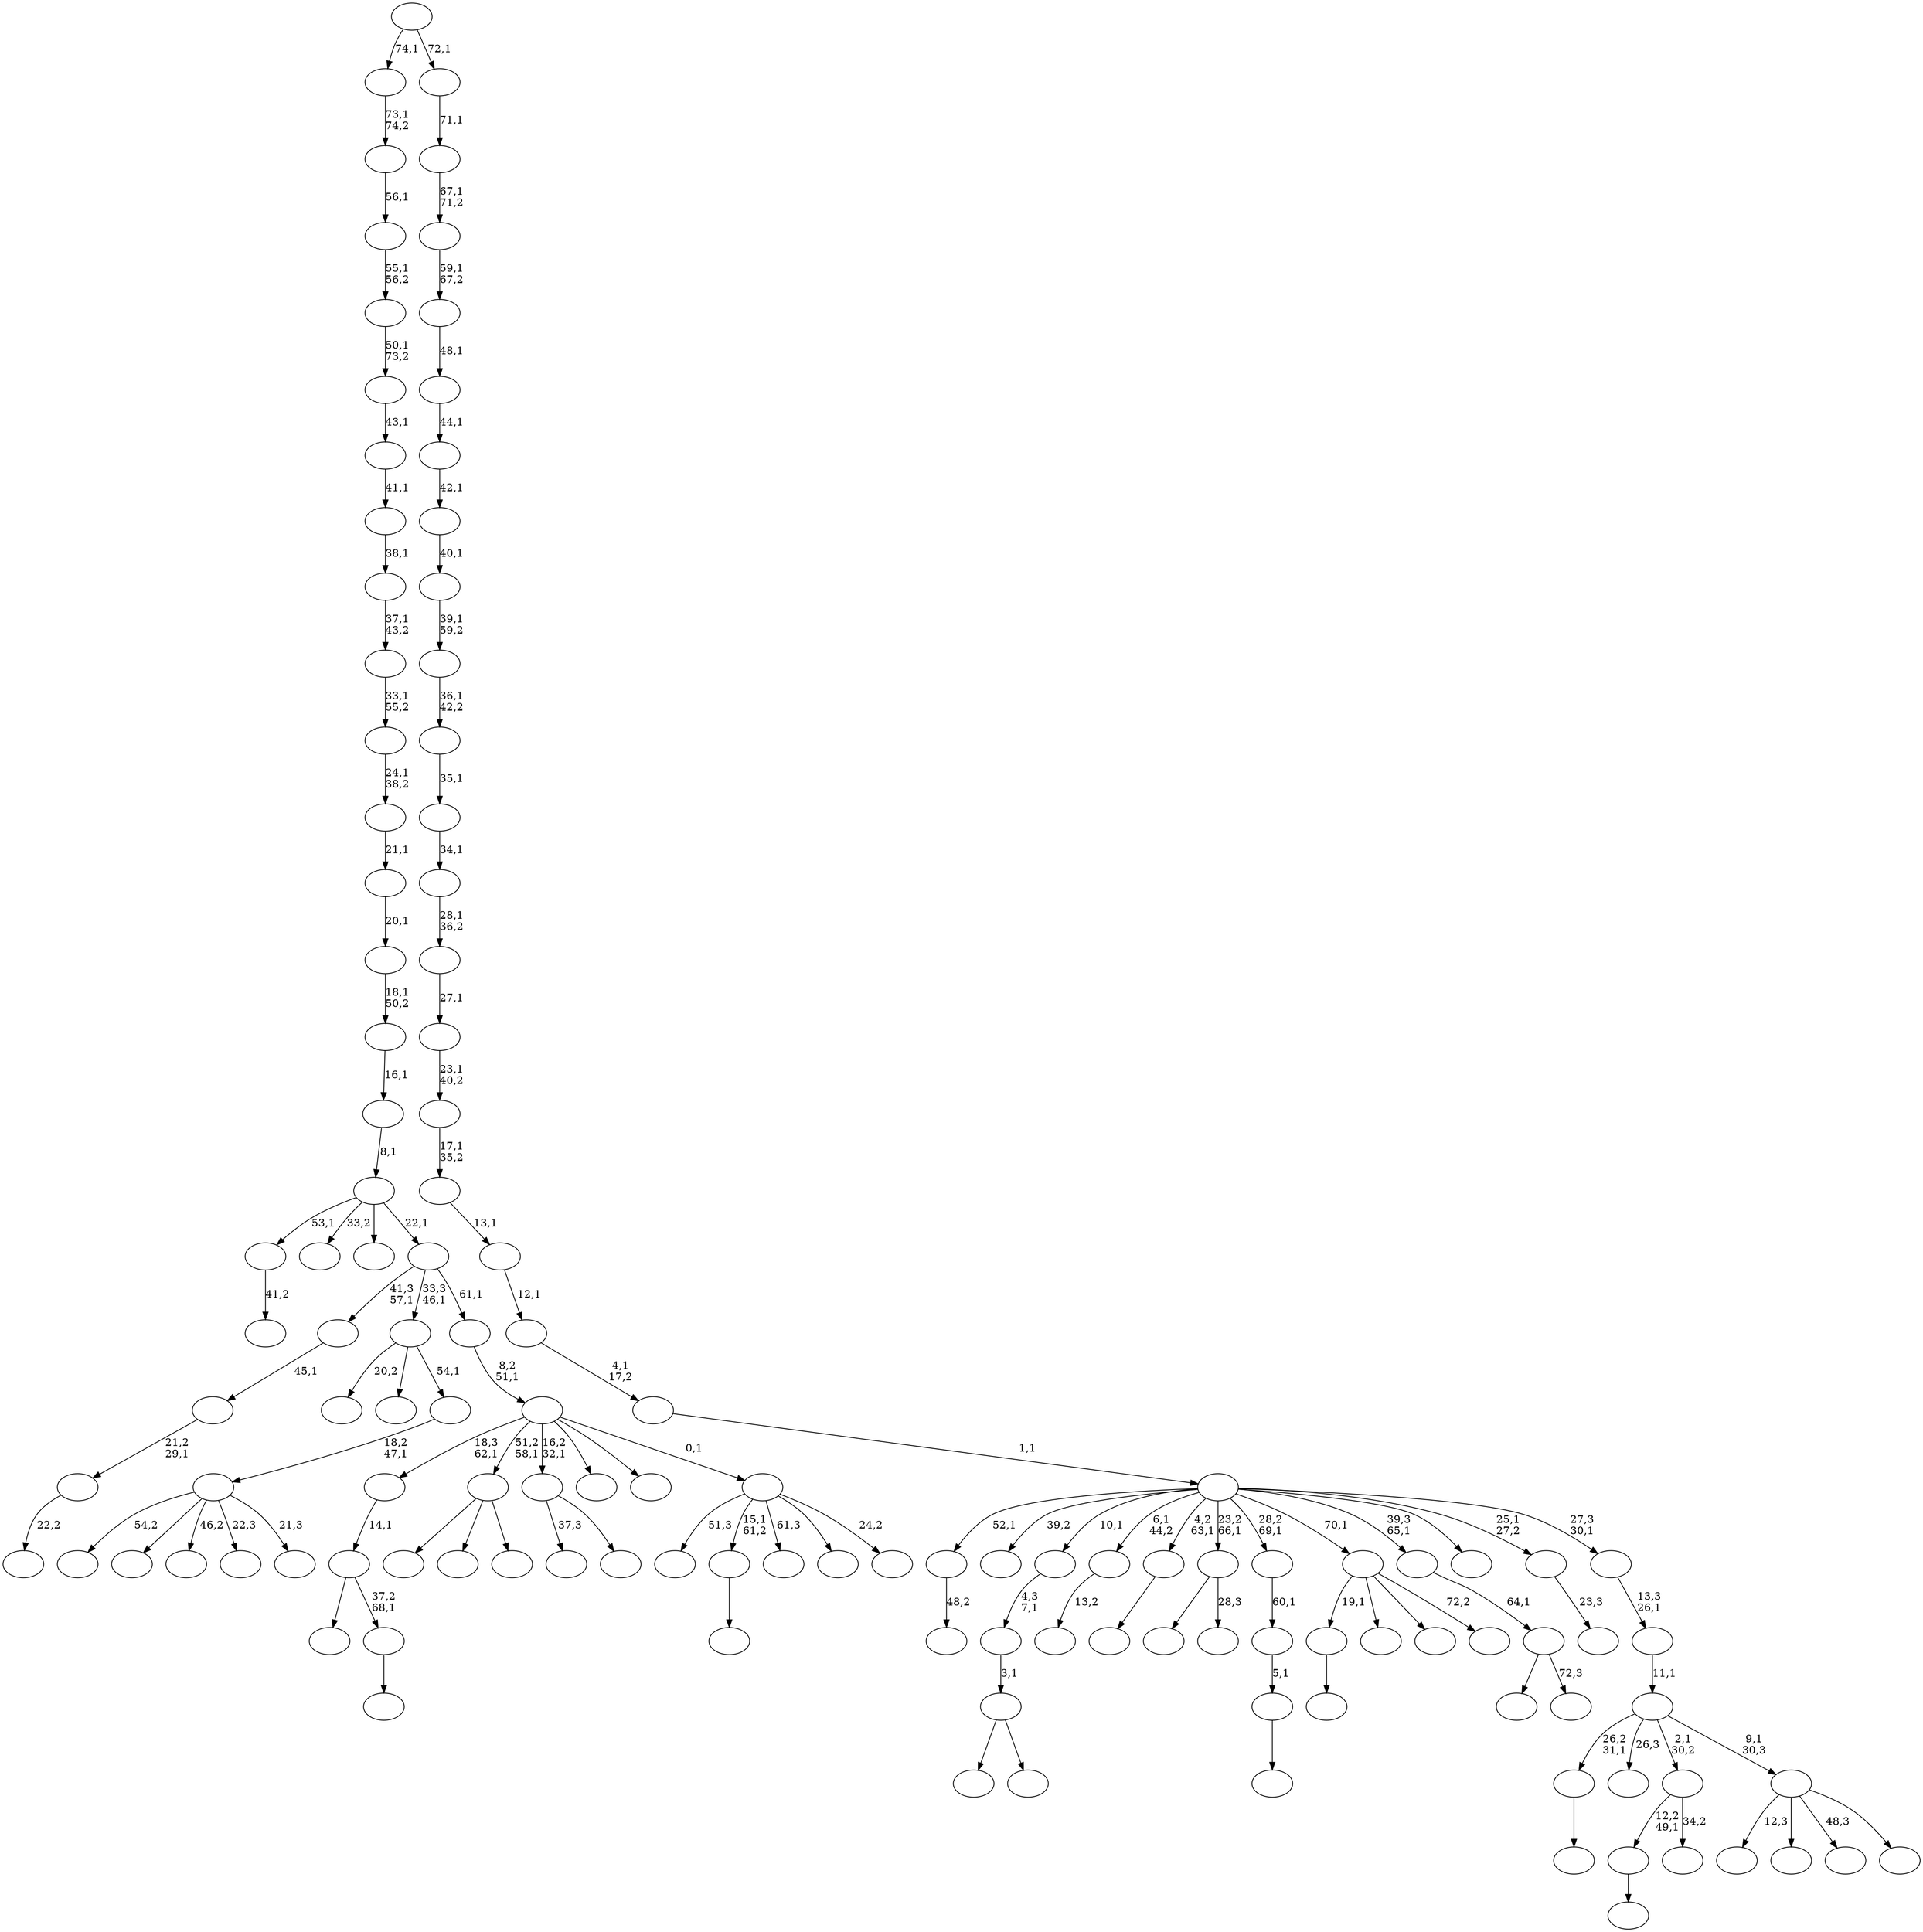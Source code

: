 digraph T {
	125 [label=""]
	124 [label=""]
	123 [label=""]
	122 [label=""]
	121 [label=""]
	120 [label=""]
	119 [label=""]
	118 [label=""]
	117 [label=""]
	116 [label=""]
	115 [label=""]
	114 [label=""]
	113 [label=""]
	112 [label=""]
	111 [label=""]
	110 [label=""]
	109 [label=""]
	108 [label=""]
	107 [label=""]
	106 [label=""]
	105 [label=""]
	104 [label=""]
	103 [label=""]
	102 [label=""]
	101 [label=""]
	100 [label=""]
	99 [label=""]
	98 [label=""]
	97 [label=""]
	96 [label=""]
	95 [label=""]
	94 [label=""]
	93 [label=""]
	92 [label=""]
	91 [label=""]
	90 [label=""]
	89 [label=""]
	88 [label=""]
	87 [label=""]
	86 [label=""]
	85 [label=""]
	84 [label=""]
	83 [label=""]
	82 [label=""]
	81 [label=""]
	80 [label=""]
	79 [label=""]
	78 [label=""]
	77 [label=""]
	76 [label=""]
	75 [label=""]
	74 [label=""]
	73 [label=""]
	72 [label=""]
	71 [label=""]
	70 [label=""]
	69 [label=""]
	68 [label=""]
	67 [label=""]
	66 [label=""]
	65 [label=""]
	64 [label=""]
	63 [label=""]
	62 [label=""]
	61 [label=""]
	60 [label=""]
	59 [label=""]
	58 [label=""]
	57 [label=""]
	56 [label=""]
	55 [label=""]
	54 [label=""]
	53 [label=""]
	52 [label=""]
	51 [label=""]
	50 [label=""]
	49 [label=""]
	48 [label=""]
	47 [label=""]
	46 [label=""]
	45 [label=""]
	44 [label=""]
	43 [label=""]
	42 [label=""]
	41 [label=""]
	40 [label=""]
	39 [label=""]
	38 [label=""]
	37 [label=""]
	36 [label=""]
	35 [label=""]
	34 [label=""]
	33 [label=""]
	32 [label=""]
	31 [label=""]
	30 [label=""]
	29 [label=""]
	28 [label=""]
	27 [label=""]
	26 [label=""]
	25 [label=""]
	24 [label=""]
	23 [label=""]
	22 [label=""]
	21 [label=""]
	20 [label=""]
	19 [label=""]
	18 [label=""]
	17 [label=""]
	16 [label=""]
	15 [label=""]
	14 [label=""]
	13 [label=""]
	12 [label=""]
	11 [label=""]
	10 [label=""]
	9 [label=""]
	8 [label=""]
	7 [label=""]
	6 [label=""]
	5 [label=""]
	4 [label=""]
	3 [label=""]
	2 [label=""]
	1 [label=""]
	0 [label=""]
	124 -> 125 [label=""]
	117 -> 118 [label="41,2"]
	115 -> 116 [label=""]
	113 -> 114 [label=""]
	111 -> 112 [label="48,2"]
	103 -> 106 [label=""]
	103 -> 104 [label=""]
	102 -> 103 [label="3,1"]
	101 -> 102 [label="4,3\n7,1"]
	99 -> 100 [label="13,2"]
	95 -> 96 [label=""]
	94 -> 119 [label=""]
	94 -> 95 [label="37,2\n68,1"]
	93 -> 94 [label="14,1"]
	91 -> 92 [label="22,2"]
	90 -> 91 [label="21,2\n29,1"]
	89 -> 90 [label="45,1"]
	85 -> 86 [label=""]
	82 -> 110 [label=""]
	82 -> 83 [label="28,3"]
	80 -> 81 [label=""]
	79 -> 80 [label="5,1"]
	78 -> 79 [label="60,1"]
	76 -> 121 [label=""]
	76 -> 105 [label=""]
	76 -> 77 [label=""]
	72 -> 120 [label="37,3"]
	72 -> 73 [label=""]
	68 -> 69 [label=""]
	64 -> 124 [label="19,1"]
	64 -> 87 [label=""]
	64 -> 75 [label=""]
	64 -> 65 [label="72,2"]
	62 -> 84 [label=""]
	62 -> 63 [label="72,3"]
	61 -> 62 [label="64,1"]
	58 -> 115 [label="12,2\n49,1"]
	58 -> 59 [label="34,2"]
	54 -> 108 [label="54,2"]
	54 -> 107 [label=""]
	54 -> 98 [label="46,2"]
	54 -> 74 [label="22,3"]
	54 -> 55 [label="21,3"]
	53 -> 54 [label="18,2\n47,1"]
	52 -> 97 [label="20,2"]
	52 -> 71 [label=""]
	52 -> 53 [label="54,1"]
	49 -> 50 [label="23,3"]
	45 -> 123 [label="51,3"]
	45 -> 113 [label="15,1\n61,2"]
	45 -> 60 [label="61,3"]
	45 -> 48 [label=""]
	45 -> 46 [label="24,2"]
	44 -> 93 [label="18,3\n62,1"]
	44 -> 76 [label="51,2\n58,1"]
	44 -> 72 [label="16,2\n32,1"]
	44 -> 51 [label=""]
	44 -> 47 [label=""]
	44 -> 45 [label="0,1"]
	43 -> 44 [label="8,2\n51,1"]
	42 -> 89 [label="41,3\n57,1"]
	42 -> 52 [label="33,3\n46,1"]
	42 -> 43 [label="61,1"]
	41 -> 117 [label="53,1"]
	41 -> 70 [label="33,2"]
	41 -> 57 [label=""]
	41 -> 42 [label="22,1"]
	40 -> 41 [label="8,1"]
	39 -> 40 [label="16,1"]
	38 -> 39 [label="18,1\n50,2"]
	37 -> 38 [label="20,1"]
	36 -> 37 [label="21,1"]
	35 -> 36 [label="24,1\n38,2"]
	34 -> 35 [label="33,1\n55,2"]
	33 -> 34 [label="37,1\n43,2"]
	32 -> 33 [label="38,1"]
	31 -> 32 [label="41,1"]
	30 -> 31 [label="43,1"]
	29 -> 30 [label="50,1\n73,2"]
	28 -> 29 [label="55,1\n56,2"]
	27 -> 28 [label="56,1"]
	26 -> 27 [label="73,1\n74,2"]
	24 -> 122 [label="12,3"]
	24 -> 88 [label=""]
	24 -> 66 [label="48,3"]
	24 -> 25 [label=""]
	23 -> 68 [label="26,2\n31,1"]
	23 -> 67 [label="26,3"]
	23 -> 58 [label="2,1\n30,2"]
	23 -> 24 [label="9,1\n30,3"]
	22 -> 23 [label="11,1"]
	21 -> 22 [label="13,3\n26,1"]
	20 -> 111 [label="52,1"]
	20 -> 109 [label="39,2"]
	20 -> 101 [label="10,1"]
	20 -> 99 [label="6,1\n44,2"]
	20 -> 85 [label="4,2\n63,1"]
	20 -> 82 [label="23,2\n66,1"]
	20 -> 78 [label="28,2\n69,1"]
	20 -> 64 [label="70,1"]
	20 -> 61 [label="39,3\n65,1"]
	20 -> 56 [label=""]
	20 -> 49 [label="25,1\n27,2"]
	20 -> 21 [label="27,3\n30,1"]
	19 -> 20 [label="1,1"]
	18 -> 19 [label="4,1\n17,2"]
	17 -> 18 [label="12,1"]
	16 -> 17 [label="13,1"]
	15 -> 16 [label="17,1\n35,2"]
	14 -> 15 [label="23,1\n40,2"]
	13 -> 14 [label="27,1"]
	12 -> 13 [label="28,1\n36,2"]
	11 -> 12 [label="34,1"]
	10 -> 11 [label="35,1"]
	9 -> 10 [label="36,1\n42,2"]
	8 -> 9 [label="39,1\n59,2"]
	7 -> 8 [label="40,1"]
	6 -> 7 [label="42,1"]
	5 -> 6 [label="44,1"]
	4 -> 5 [label="48,1"]
	3 -> 4 [label="59,1\n67,2"]
	2 -> 3 [label="67,1\n71,2"]
	1 -> 2 [label="71,1"]
	0 -> 26 [label="74,1"]
	0 -> 1 [label="72,1"]
}
